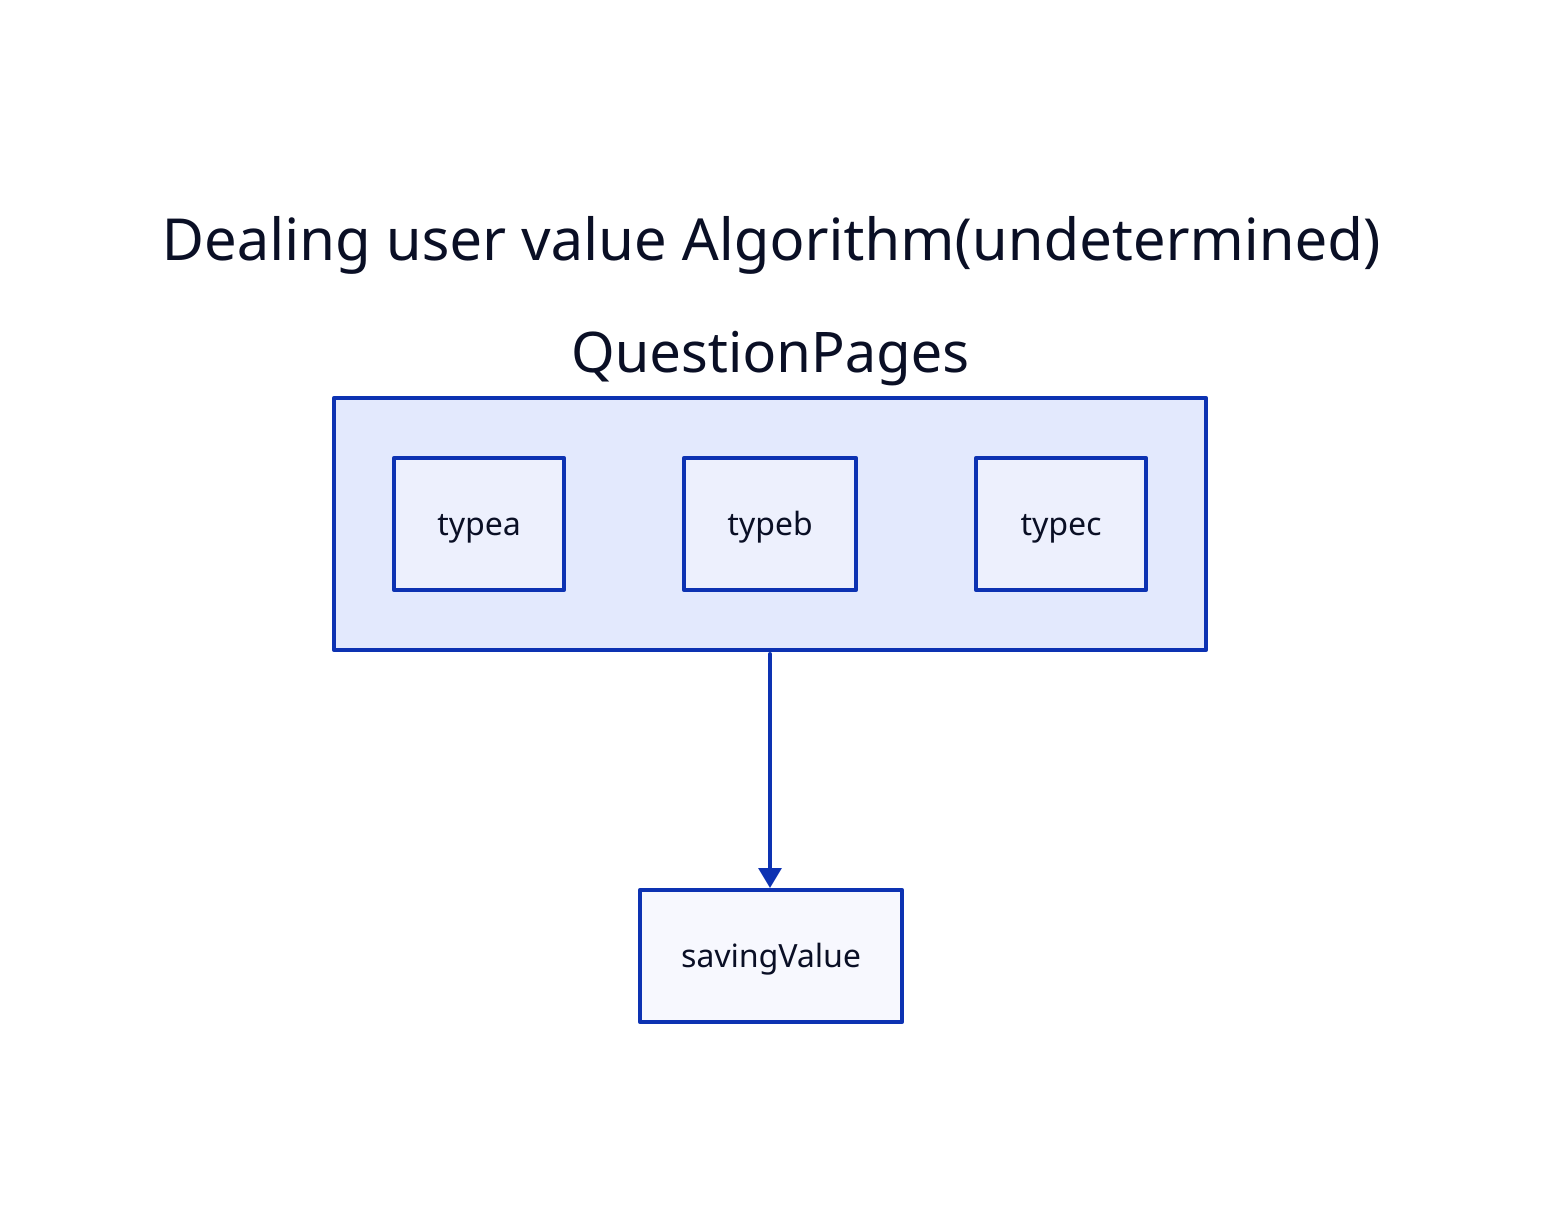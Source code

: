 title: Dealing user value Algorithm(undetermined){
    near: top-center
    shape: text
    style: {
      font-size: 29
      bold: true
    }
  }

QuestionPages {
    typea
    typeb
    typec
}
QuestionPages->savingValue